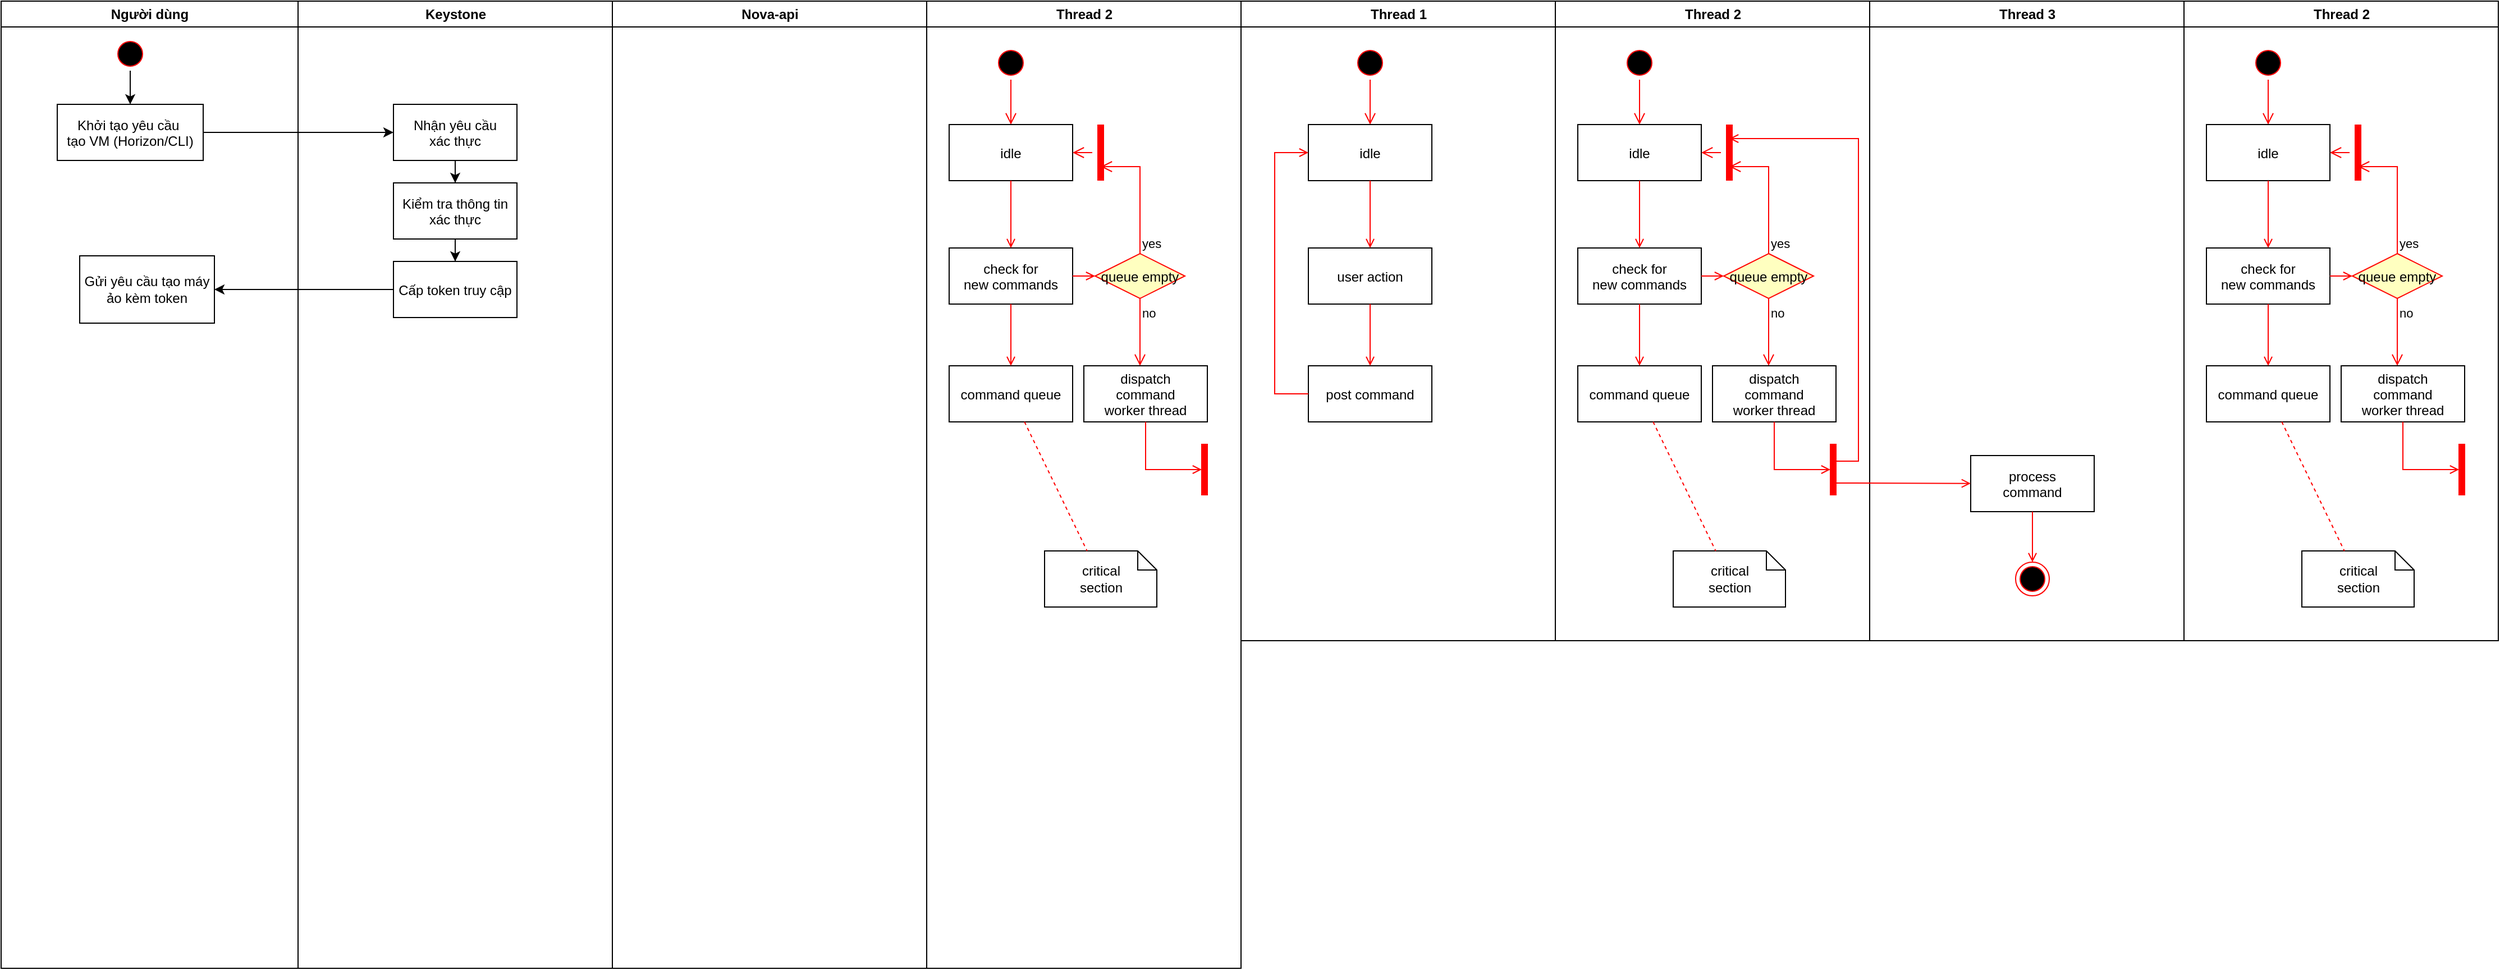 <mxfile version="28.0.7">
  <diagram name="Page-1" id="e7e014a7-5840-1c2e-5031-d8a46d1fe8dd">
    <mxGraphModel dx="1414" dy="642" grid="1" gridSize="10" guides="1" tooltips="1" connect="1" arrows="1" fold="1" page="1" pageScale="1" pageWidth="1169" pageHeight="826" background="none" math="0" shadow="0">
      <root>
        <mxCell id="0" />
        <mxCell id="1" parent="0" />
        <mxCell id="2" value="Người dùng" style="swimlane;whiteSpace=wrap" parent="1" vertex="1">
          <mxGeometry x="180" y="128" width="264.5" height="862" as="geometry" />
        </mxCell>
        <mxCell id="4vjb239dcJdlYheojxHy-130" style="edgeStyle=orthogonalEdgeStyle;rounded=0;orthogonalLoop=1;jettySize=auto;html=1;" edge="1" parent="2" source="5" target="7">
          <mxGeometry relative="1" as="geometry" />
        </mxCell>
        <mxCell id="5" value="" style="ellipse;shape=startState;fillColor=#000000;strokeColor=#ff0000;" parent="2" vertex="1">
          <mxGeometry x="100" y="32" width="30" height="30" as="geometry" />
        </mxCell>
        <mxCell id="7" value="Khởi tạo yêu cầu &#xa;tạo VM (Horizon/CLI)" style="direction=west;" parent="2" vertex="1">
          <mxGeometry x="50" y="92" width="130" height="50" as="geometry" />
        </mxCell>
        <mxCell id="4vjb239dcJdlYheojxHy-128" value="Gửi yêu cầu tạo máy ảo kèm token" style="whiteSpace=wrap;html=1;" vertex="1" parent="2">
          <mxGeometry x="70" y="227" width="120" height="60" as="geometry" />
        </mxCell>
        <mxCell id="3" value="Keystone" style="swimlane;whiteSpace=wrap" parent="1" vertex="1">
          <mxGeometry x="444.5" y="128" width="280" height="862" as="geometry" />
        </mxCell>
        <mxCell id="4vjb239dcJdlYheojxHy-124" style="edgeStyle=orthogonalEdgeStyle;rounded=0;orthogonalLoop=1;jettySize=auto;html=1;" edge="1" parent="3" source="8" target="4vjb239dcJdlYheojxHy-117">
          <mxGeometry relative="1" as="geometry" />
        </mxCell>
        <mxCell id="8" value="Nhận yêu cầu&#xa;xác thực" style="" parent="3" vertex="1">
          <mxGeometry x="85" y="92" width="110" height="50" as="geometry" />
        </mxCell>
        <mxCell id="4vjb239dcJdlYheojxHy-125" style="edgeStyle=orthogonalEdgeStyle;rounded=0;orthogonalLoop=1;jettySize=auto;html=1;entryX=0.5;entryY=0;entryDx=0;entryDy=0;" edge="1" parent="3" source="4vjb239dcJdlYheojxHy-117" target="4vjb239dcJdlYheojxHy-119">
          <mxGeometry relative="1" as="geometry" />
        </mxCell>
        <mxCell id="4vjb239dcJdlYheojxHy-117" value="Kiểm tra thông tin&#xa;xác thực" style="" vertex="1" parent="3">
          <mxGeometry x="85" y="162" width="110" height="50" as="geometry" />
        </mxCell>
        <mxCell id="4vjb239dcJdlYheojxHy-119" value="Cấp token truy cập" style="" vertex="1" parent="3">
          <mxGeometry x="85" y="232" width="110" height="50" as="geometry" />
        </mxCell>
        <mxCell id="4" value="Nova-api" style="swimlane;whiteSpace=wrap;startSize=23;" parent="1" vertex="1">
          <mxGeometry x="724.5" y="128" width="280" height="862" as="geometry" />
        </mxCell>
        <mxCell id="4vjb239dcJdlYheojxHy-41" value="Thread 2" style="swimlane;whiteSpace=wrap" vertex="1" parent="1">
          <mxGeometry x="1004.5" y="128" width="280" height="862" as="geometry" />
        </mxCell>
        <mxCell id="4vjb239dcJdlYheojxHy-42" value="" style="ellipse;shape=startState;fillColor=#000000;strokeColor=#ff0000;" vertex="1" parent="4vjb239dcJdlYheojxHy-41">
          <mxGeometry x="60" y="40" width="30" height="30" as="geometry" />
        </mxCell>
        <mxCell id="4vjb239dcJdlYheojxHy-43" value="" style="edgeStyle=elbowEdgeStyle;elbow=horizontal;verticalAlign=bottom;endArrow=open;endSize=8;strokeColor=#FF0000;endFill=1;rounded=0" edge="1" parent="4vjb239dcJdlYheojxHy-41" source="4vjb239dcJdlYheojxHy-42" target="4vjb239dcJdlYheojxHy-44">
          <mxGeometry x="40" y="20" as="geometry">
            <mxPoint x="55" y="90" as="targetPoint" />
          </mxGeometry>
        </mxCell>
        <mxCell id="4vjb239dcJdlYheojxHy-44" value="idle" style="" vertex="1" parent="4vjb239dcJdlYheojxHy-41">
          <mxGeometry x="20" y="110" width="110" height="50" as="geometry" />
        </mxCell>
        <mxCell id="4vjb239dcJdlYheojxHy-45" value="check for &#xa;new commands" style="" vertex="1" parent="4vjb239dcJdlYheojxHy-41">
          <mxGeometry x="20" y="220" width="110" height="50" as="geometry" />
        </mxCell>
        <mxCell id="4vjb239dcJdlYheojxHy-46" value="" style="endArrow=open;strokeColor=#FF0000;endFill=1;rounded=0" edge="1" parent="4vjb239dcJdlYheojxHy-41" source="4vjb239dcJdlYheojxHy-44" target="4vjb239dcJdlYheojxHy-45">
          <mxGeometry relative="1" as="geometry" />
        </mxCell>
        <mxCell id="4vjb239dcJdlYheojxHy-47" value="command queue" style="" vertex="1" parent="4vjb239dcJdlYheojxHy-41">
          <mxGeometry x="20" y="325" width="110" height="50" as="geometry" />
        </mxCell>
        <mxCell id="4vjb239dcJdlYheojxHy-48" value="" style="endArrow=open;strokeColor=#FF0000;endFill=1;rounded=0" edge="1" parent="4vjb239dcJdlYheojxHy-41" source="4vjb239dcJdlYheojxHy-45" target="4vjb239dcJdlYheojxHy-47">
          <mxGeometry relative="1" as="geometry" />
        </mxCell>
        <mxCell id="4vjb239dcJdlYheojxHy-49" value="queue empty" style="rhombus;fillColor=#ffffc0;strokeColor=#ff0000;" vertex="1" parent="4vjb239dcJdlYheojxHy-41">
          <mxGeometry x="150" y="225" width="80" height="40" as="geometry" />
        </mxCell>
        <mxCell id="4vjb239dcJdlYheojxHy-50" value="yes" style="edgeStyle=elbowEdgeStyle;elbow=horizontal;align=left;verticalAlign=bottom;endArrow=open;endSize=8;strokeColor=#FF0000;exitX=0.5;exitY=0;endFill=1;rounded=0;entryX=0.75;entryY=0.5;entryPerimeter=0" edge="1" parent="4vjb239dcJdlYheojxHy-41" source="4vjb239dcJdlYheojxHy-49" target="4vjb239dcJdlYheojxHy-53">
          <mxGeometry x="-1" relative="1" as="geometry">
            <mxPoint x="160" y="150" as="targetPoint" />
            <Array as="points">
              <mxPoint x="190" y="180" />
            </Array>
          </mxGeometry>
        </mxCell>
        <mxCell id="4vjb239dcJdlYheojxHy-51" value="no" style="edgeStyle=elbowEdgeStyle;elbow=horizontal;align=left;verticalAlign=top;endArrow=open;endSize=8;strokeColor=#FF0000;endFill=1;rounded=0" edge="1" parent="4vjb239dcJdlYheojxHy-41" source="4vjb239dcJdlYheojxHy-49" target="4vjb239dcJdlYheojxHy-55">
          <mxGeometry x="-1" relative="1" as="geometry">
            <mxPoint x="190" y="305" as="targetPoint" />
          </mxGeometry>
        </mxCell>
        <mxCell id="4vjb239dcJdlYheojxHy-52" value="" style="endArrow=open;strokeColor=#FF0000;endFill=1;rounded=0" edge="1" parent="4vjb239dcJdlYheojxHy-41" source="4vjb239dcJdlYheojxHy-45" target="4vjb239dcJdlYheojxHy-49">
          <mxGeometry relative="1" as="geometry" />
        </mxCell>
        <mxCell id="4vjb239dcJdlYheojxHy-53" value="" style="shape=line;strokeWidth=6;strokeColor=#ff0000;rotation=90" vertex="1" parent="4vjb239dcJdlYheojxHy-41">
          <mxGeometry x="130" y="127.5" width="50" height="15" as="geometry" />
        </mxCell>
        <mxCell id="4vjb239dcJdlYheojxHy-54" value="" style="edgeStyle=elbowEdgeStyle;elbow=horizontal;verticalAlign=bottom;endArrow=open;endSize=8;strokeColor=#FF0000;endFill=1;rounded=0" edge="1" parent="4vjb239dcJdlYheojxHy-41" source="4vjb239dcJdlYheojxHy-53" target="4vjb239dcJdlYheojxHy-44">
          <mxGeometry x="130" y="90" as="geometry">
            <mxPoint x="230" y="140" as="targetPoint" />
          </mxGeometry>
        </mxCell>
        <mxCell id="4vjb239dcJdlYheojxHy-55" value="dispatch&#xa;command&#xa;worker thread" style="" vertex="1" parent="4vjb239dcJdlYheojxHy-41">
          <mxGeometry x="140" y="325" width="110" height="50" as="geometry" />
        </mxCell>
        <mxCell id="4vjb239dcJdlYheojxHy-56" value="critical&#xa;section" style="shape=note;whiteSpace=wrap;size=17" vertex="1" parent="4vjb239dcJdlYheojxHy-41">
          <mxGeometry x="105" y="490" width="100" height="50" as="geometry" />
        </mxCell>
        <mxCell id="4vjb239dcJdlYheojxHy-57" value="" style="endArrow=none;strokeColor=#FF0000;endFill=0;rounded=0;dashed=1" edge="1" parent="4vjb239dcJdlYheojxHy-41" source="4vjb239dcJdlYheojxHy-47" target="4vjb239dcJdlYheojxHy-56">
          <mxGeometry relative="1" as="geometry" />
        </mxCell>
        <mxCell id="4vjb239dcJdlYheojxHy-58" value="" style="whiteSpace=wrap;strokeColor=#FF0000;fillColor=#FF0000" vertex="1" parent="4vjb239dcJdlYheojxHy-41">
          <mxGeometry x="245" y="395" width="5" height="45" as="geometry" />
        </mxCell>
        <mxCell id="4vjb239dcJdlYheojxHy-59" value="" style="edgeStyle=elbowEdgeStyle;elbow=horizontal;entryX=0;entryY=0.5;strokeColor=#FF0000;endArrow=open;endFill=1;rounded=0" edge="1" parent="4vjb239dcJdlYheojxHy-41" source="4vjb239dcJdlYheojxHy-55" target="4vjb239dcJdlYheojxHy-58">
          <mxGeometry width="100" height="100" relative="1" as="geometry">
            <mxPoint x="60" y="480" as="sourcePoint" />
            <mxPoint x="160" y="380" as="targetPoint" />
            <Array as="points">
              <mxPoint x="195" y="400" />
            </Array>
          </mxGeometry>
        </mxCell>
        <mxCell id="4vjb239dcJdlYheojxHy-60" value="Thread 1" style="swimlane;whiteSpace=wrap" vertex="1" parent="1">
          <mxGeometry x="1284.5" y="128" width="280" height="570" as="geometry" />
        </mxCell>
        <mxCell id="4vjb239dcJdlYheojxHy-61" value="" style="ellipse;shape=startState;fillColor=#000000;strokeColor=#ff0000;" vertex="1" parent="4vjb239dcJdlYheojxHy-60">
          <mxGeometry x="100" y="40" width="30" height="30" as="geometry" />
        </mxCell>
        <mxCell id="4vjb239dcJdlYheojxHy-62" value="" style="edgeStyle=elbowEdgeStyle;elbow=horizontal;verticalAlign=bottom;endArrow=open;endSize=8;strokeColor=#FF0000;endFill=1;rounded=0" edge="1" parent="4vjb239dcJdlYheojxHy-60" source="4vjb239dcJdlYheojxHy-61" target="4vjb239dcJdlYheojxHy-63">
          <mxGeometry x="100" y="40" as="geometry">
            <mxPoint x="115" y="110" as="targetPoint" />
          </mxGeometry>
        </mxCell>
        <mxCell id="4vjb239dcJdlYheojxHy-63" value="idle" style="" vertex="1" parent="4vjb239dcJdlYheojxHy-60">
          <mxGeometry x="60" y="110" width="110" height="50" as="geometry" />
        </mxCell>
        <mxCell id="4vjb239dcJdlYheojxHy-64" value="user action" style="" vertex="1" parent="4vjb239dcJdlYheojxHy-60">
          <mxGeometry x="60" y="220" width="110" height="50" as="geometry" />
        </mxCell>
        <mxCell id="4vjb239dcJdlYheojxHy-65" value="" style="endArrow=open;strokeColor=#FF0000;endFill=1;rounded=0" edge="1" parent="4vjb239dcJdlYheojxHy-60" source="4vjb239dcJdlYheojxHy-63" target="4vjb239dcJdlYheojxHy-64">
          <mxGeometry relative="1" as="geometry" />
        </mxCell>
        <mxCell id="4vjb239dcJdlYheojxHy-66" value="post command" style="" vertex="1" parent="4vjb239dcJdlYheojxHy-60">
          <mxGeometry x="60" y="325" width="110" height="50" as="geometry" />
        </mxCell>
        <mxCell id="4vjb239dcJdlYheojxHy-67" value="" style="endArrow=open;strokeColor=#FF0000;endFill=1;rounded=0" edge="1" parent="4vjb239dcJdlYheojxHy-60" source="4vjb239dcJdlYheojxHy-64" target="4vjb239dcJdlYheojxHy-66">
          <mxGeometry relative="1" as="geometry" />
        </mxCell>
        <mxCell id="4vjb239dcJdlYheojxHy-68" value="" style="edgeStyle=elbowEdgeStyle;elbow=horizontal;strokeColor=#FF0000;endArrow=open;endFill=1;rounded=0" edge="1" parent="4vjb239dcJdlYheojxHy-60" source="4vjb239dcJdlYheojxHy-66" target="4vjb239dcJdlYheojxHy-63">
          <mxGeometry width="100" height="100" relative="1" as="geometry">
            <mxPoint x="160" y="290" as="sourcePoint" />
            <mxPoint x="260" y="190" as="targetPoint" />
            <Array as="points">
              <mxPoint x="30" y="250" />
            </Array>
          </mxGeometry>
        </mxCell>
        <mxCell id="4vjb239dcJdlYheojxHy-69" value="Thread 2" style="swimlane;whiteSpace=wrap" vertex="1" parent="1">
          <mxGeometry x="1564.5" y="128" width="280" height="570" as="geometry" />
        </mxCell>
        <mxCell id="4vjb239dcJdlYheojxHy-70" value="" style="ellipse;shape=startState;fillColor=#000000;strokeColor=#ff0000;" vertex="1" parent="4vjb239dcJdlYheojxHy-69">
          <mxGeometry x="60" y="40" width="30" height="30" as="geometry" />
        </mxCell>
        <mxCell id="4vjb239dcJdlYheojxHy-71" value="" style="edgeStyle=elbowEdgeStyle;elbow=horizontal;verticalAlign=bottom;endArrow=open;endSize=8;strokeColor=#FF0000;endFill=1;rounded=0" edge="1" parent="4vjb239dcJdlYheojxHy-69" source="4vjb239dcJdlYheojxHy-70" target="4vjb239dcJdlYheojxHy-72">
          <mxGeometry x="40" y="20" as="geometry">
            <mxPoint x="55" y="90" as="targetPoint" />
          </mxGeometry>
        </mxCell>
        <mxCell id="4vjb239dcJdlYheojxHy-72" value="idle" style="" vertex="1" parent="4vjb239dcJdlYheojxHy-69">
          <mxGeometry x="20" y="110" width="110" height="50" as="geometry" />
        </mxCell>
        <mxCell id="4vjb239dcJdlYheojxHy-73" value="check for &#xa;new commands" style="" vertex="1" parent="4vjb239dcJdlYheojxHy-69">
          <mxGeometry x="20" y="220" width="110" height="50" as="geometry" />
        </mxCell>
        <mxCell id="4vjb239dcJdlYheojxHy-74" value="" style="endArrow=open;strokeColor=#FF0000;endFill=1;rounded=0" edge="1" parent="4vjb239dcJdlYheojxHy-69" source="4vjb239dcJdlYheojxHy-72" target="4vjb239dcJdlYheojxHy-73">
          <mxGeometry relative="1" as="geometry" />
        </mxCell>
        <mxCell id="4vjb239dcJdlYheojxHy-75" value="command queue" style="" vertex="1" parent="4vjb239dcJdlYheojxHy-69">
          <mxGeometry x="20" y="325" width="110" height="50" as="geometry" />
        </mxCell>
        <mxCell id="4vjb239dcJdlYheojxHy-76" value="" style="endArrow=open;strokeColor=#FF0000;endFill=1;rounded=0" edge="1" parent="4vjb239dcJdlYheojxHy-69" source="4vjb239dcJdlYheojxHy-73" target="4vjb239dcJdlYheojxHy-75">
          <mxGeometry relative="1" as="geometry" />
        </mxCell>
        <mxCell id="4vjb239dcJdlYheojxHy-77" value="queue empty" style="rhombus;fillColor=#ffffc0;strokeColor=#ff0000;" vertex="1" parent="4vjb239dcJdlYheojxHy-69">
          <mxGeometry x="150" y="225" width="80" height="40" as="geometry" />
        </mxCell>
        <mxCell id="4vjb239dcJdlYheojxHy-78" value="yes" style="edgeStyle=elbowEdgeStyle;elbow=horizontal;align=left;verticalAlign=bottom;endArrow=open;endSize=8;strokeColor=#FF0000;exitX=0.5;exitY=0;endFill=1;rounded=0;entryX=0.75;entryY=0.5;entryPerimeter=0" edge="1" parent="4vjb239dcJdlYheojxHy-69" source="4vjb239dcJdlYheojxHy-77" target="4vjb239dcJdlYheojxHy-81">
          <mxGeometry x="-1" relative="1" as="geometry">
            <mxPoint x="160" y="150" as="targetPoint" />
            <Array as="points">
              <mxPoint x="190" y="180" />
            </Array>
          </mxGeometry>
        </mxCell>
        <mxCell id="4vjb239dcJdlYheojxHy-79" value="no" style="edgeStyle=elbowEdgeStyle;elbow=horizontal;align=left;verticalAlign=top;endArrow=open;endSize=8;strokeColor=#FF0000;endFill=1;rounded=0" edge="1" parent="4vjb239dcJdlYheojxHy-69" source="4vjb239dcJdlYheojxHy-77" target="4vjb239dcJdlYheojxHy-83">
          <mxGeometry x="-1" relative="1" as="geometry">
            <mxPoint x="190" y="305" as="targetPoint" />
          </mxGeometry>
        </mxCell>
        <mxCell id="4vjb239dcJdlYheojxHy-80" value="" style="endArrow=open;strokeColor=#FF0000;endFill=1;rounded=0" edge="1" parent="4vjb239dcJdlYheojxHy-69" source="4vjb239dcJdlYheojxHy-73" target="4vjb239dcJdlYheojxHy-77">
          <mxGeometry relative="1" as="geometry" />
        </mxCell>
        <mxCell id="4vjb239dcJdlYheojxHy-81" value="" style="shape=line;strokeWidth=6;strokeColor=#ff0000;rotation=90" vertex="1" parent="4vjb239dcJdlYheojxHy-69">
          <mxGeometry x="130" y="127.5" width="50" height="15" as="geometry" />
        </mxCell>
        <mxCell id="4vjb239dcJdlYheojxHy-82" value="" style="edgeStyle=elbowEdgeStyle;elbow=horizontal;verticalAlign=bottom;endArrow=open;endSize=8;strokeColor=#FF0000;endFill=1;rounded=0" edge="1" parent="4vjb239dcJdlYheojxHy-69" source="4vjb239dcJdlYheojxHy-81" target="4vjb239dcJdlYheojxHy-72">
          <mxGeometry x="130" y="90" as="geometry">
            <mxPoint x="230" y="140" as="targetPoint" />
          </mxGeometry>
        </mxCell>
        <mxCell id="4vjb239dcJdlYheojxHy-83" value="dispatch&#xa;command&#xa;worker thread" style="" vertex="1" parent="4vjb239dcJdlYheojxHy-69">
          <mxGeometry x="140" y="325" width="110" height="50" as="geometry" />
        </mxCell>
        <mxCell id="4vjb239dcJdlYheojxHy-84" value="critical&#xa;section" style="shape=note;whiteSpace=wrap;size=17" vertex="1" parent="4vjb239dcJdlYheojxHy-69">
          <mxGeometry x="105" y="490" width="100" height="50" as="geometry" />
        </mxCell>
        <mxCell id="4vjb239dcJdlYheojxHy-85" value="" style="endArrow=none;strokeColor=#FF0000;endFill=0;rounded=0;dashed=1" edge="1" parent="4vjb239dcJdlYheojxHy-69" source="4vjb239dcJdlYheojxHy-75" target="4vjb239dcJdlYheojxHy-84">
          <mxGeometry relative="1" as="geometry" />
        </mxCell>
        <mxCell id="4vjb239dcJdlYheojxHy-86" value="" style="whiteSpace=wrap;strokeColor=#FF0000;fillColor=#FF0000" vertex="1" parent="4vjb239dcJdlYheojxHy-69">
          <mxGeometry x="245" y="395" width="5" height="45" as="geometry" />
        </mxCell>
        <mxCell id="4vjb239dcJdlYheojxHy-87" value="" style="edgeStyle=elbowEdgeStyle;elbow=horizontal;entryX=0;entryY=0.5;strokeColor=#FF0000;endArrow=open;endFill=1;rounded=0" edge="1" parent="4vjb239dcJdlYheojxHy-69" source="4vjb239dcJdlYheojxHy-83" target="4vjb239dcJdlYheojxHy-86">
          <mxGeometry width="100" height="100" relative="1" as="geometry">
            <mxPoint x="60" y="480" as="sourcePoint" />
            <mxPoint x="160" y="380" as="targetPoint" />
            <Array as="points">
              <mxPoint x="195" y="400" />
            </Array>
          </mxGeometry>
        </mxCell>
        <mxCell id="4vjb239dcJdlYheojxHy-88" value="Thread 3" style="swimlane;whiteSpace=wrap" vertex="1" parent="1">
          <mxGeometry x="1844.5" y="128" width="280" height="570" as="geometry" />
        </mxCell>
        <mxCell id="4vjb239dcJdlYheojxHy-89" value="process&#xa;command" style="" vertex="1" parent="4vjb239dcJdlYheojxHy-88">
          <mxGeometry x="90" y="405" width="110" height="50" as="geometry" />
        </mxCell>
        <mxCell id="4vjb239dcJdlYheojxHy-90" value="" style="edgeStyle=elbowEdgeStyle;elbow=horizontal;strokeColor=#FF0000;endArrow=open;endFill=1;rounded=0;entryX=0.25;entryY=0.5;entryPerimeter=0" edge="1" parent="4vjb239dcJdlYheojxHy-88" target="4vjb239dcJdlYheojxHy-81">
          <mxGeometry width="100" height="100" relative="1" as="geometry">
            <mxPoint x="-30" y="410" as="sourcePoint" />
            <mxPoint x="-120" y="120" as="targetPoint" />
            <Array as="points">
              <mxPoint x="-10" y="135" />
            </Array>
          </mxGeometry>
        </mxCell>
        <mxCell id="4vjb239dcJdlYheojxHy-91" value="" style="edgeStyle=none;strokeColor=#FF0000;endArrow=open;endFill=1;rounded=0" edge="1" parent="4vjb239dcJdlYheojxHy-88" target="4vjb239dcJdlYheojxHy-89">
          <mxGeometry width="100" height="100" relative="1" as="geometry">
            <mxPoint x="-30" y="429.5" as="sourcePoint" />
            <mxPoint x="90" y="429.5" as="targetPoint" />
          </mxGeometry>
        </mxCell>
        <mxCell id="4vjb239dcJdlYheojxHy-92" value="" style="ellipse;shape=endState;fillColor=#000000;strokeColor=#ff0000" vertex="1" parent="4vjb239dcJdlYheojxHy-88">
          <mxGeometry x="130" y="500" width="30" height="30" as="geometry" />
        </mxCell>
        <mxCell id="4vjb239dcJdlYheojxHy-93" value="" style="endArrow=open;strokeColor=#FF0000;endFill=1;rounded=0" edge="1" parent="4vjb239dcJdlYheojxHy-88" source="4vjb239dcJdlYheojxHy-89" target="4vjb239dcJdlYheojxHy-92">
          <mxGeometry relative="1" as="geometry" />
        </mxCell>
        <mxCell id="4vjb239dcJdlYheojxHy-94" value="Thread 2" style="swimlane;whiteSpace=wrap" vertex="1" parent="1">
          <mxGeometry x="2124.5" y="128" width="280" height="570" as="geometry" />
        </mxCell>
        <mxCell id="4vjb239dcJdlYheojxHy-95" value="" style="ellipse;shape=startState;fillColor=#000000;strokeColor=#ff0000;" vertex="1" parent="4vjb239dcJdlYheojxHy-94">
          <mxGeometry x="60" y="40" width="30" height="30" as="geometry" />
        </mxCell>
        <mxCell id="4vjb239dcJdlYheojxHy-96" value="" style="edgeStyle=elbowEdgeStyle;elbow=horizontal;verticalAlign=bottom;endArrow=open;endSize=8;strokeColor=#FF0000;endFill=1;rounded=0" edge="1" parent="4vjb239dcJdlYheojxHy-94" source="4vjb239dcJdlYheojxHy-95" target="4vjb239dcJdlYheojxHy-97">
          <mxGeometry x="40" y="20" as="geometry">
            <mxPoint x="55" y="90" as="targetPoint" />
          </mxGeometry>
        </mxCell>
        <mxCell id="4vjb239dcJdlYheojxHy-97" value="idle" style="" vertex="1" parent="4vjb239dcJdlYheojxHy-94">
          <mxGeometry x="20" y="110" width="110" height="50" as="geometry" />
        </mxCell>
        <mxCell id="4vjb239dcJdlYheojxHy-98" value="check for &#xa;new commands" style="" vertex="1" parent="4vjb239dcJdlYheojxHy-94">
          <mxGeometry x="20" y="220" width="110" height="50" as="geometry" />
        </mxCell>
        <mxCell id="4vjb239dcJdlYheojxHy-99" value="" style="endArrow=open;strokeColor=#FF0000;endFill=1;rounded=0" edge="1" parent="4vjb239dcJdlYheojxHy-94" source="4vjb239dcJdlYheojxHy-97" target="4vjb239dcJdlYheojxHy-98">
          <mxGeometry relative="1" as="geometry" />
        </mxCell>
        <mxCell id="4vjb239dcJdlYheojxHy-100" value="command queue" style="" vertex="1" parent="4vjb239dcJdlYheojxHy-94">
          <mxGeometry x="20" y="325" width="110" height="50" as="geometry" />
        </mxCell>
        <mxCell id="4vjb239dcJdlYheojxHy-101" value="" style="endArrow=open;strokeColor=#FF0000;endFill=1;rounded=0" edge="1" parent="4vjb239dcJdlYheojxHy-94" source="4vjb239dcJdlYheojxHy-98" target="4vjb239dcJdlYheojxHy-100">
          <mxGeometry relative="1" as="geometry" />
        </mxCell>
        <mxCell id="4vjb239dcJdlYheojxHy-102" value="queue empty" style="rhombus;fillColor=#ffffc0;strokeColor=#ff0000;" vertex="1" parent="4vjb239dcJdlYheojxHy-94">
          <mxGeometry x="150" y="225" width="80" height="40" as="geometry" />
        </mxCell>
        <mxCell id="4vjb239dcJdlYheojxHy-103" value="yes" style="edgeStyle=elbowEdgeStyle;elbow=horizontal;align=left;verticalAlign=bottom;endArrow=open;endSize=8;strokeColor=#FF0000;exitX=0.5;exitY=0;endFill=1;rounded=0;entryX=0.75;entryY=0.5;entryPerimeter=0" edge="1" parent="4vjb239dcJdlYheojxHy-94" source="4vjb239dcJdlYheojxHy-102" target="4vjb239dcJdlYheojxHy-106">
          <mxGeometry x="-1" relative="1" as="geometry">
            <mxPoint x="160" y="150" as="targetPoint" />
            <Array as="points">
              <mxPoint x="190" y="180" />
            </Array>
          </mxGeometry>
        </mxCell>
        <mxCell id="4vjb239dcJdlYheojxHy-104" value="no" style="edgeStyle=elbowEdgeStyle;elbow=horizontal;align=left;verticalAlign=top;endArrow=open;endSize=8;strokeColor=#FF0000;endFill=1;rounded=0" edge="1" parent="4vjb239dcJdlYheojxHy-94" source="4vjb239dcJdlYheojxHy-102" target="4vjb239dcJdlYheojxHy-108">
          <mxGeometry x="-1" relative="1" as="geometry">
            <mxPoint x="190" y="305" as="targetPoint" />
          </mxGeometry>
        </mxCell>
        <mxCell id="4vjb239dcJdlYheojxHy-105" value="" style="endArrow=open;strokeColor=#FF0000;endFill=1;rounded=0" edge="1" parent="4vjb239dcJdlYheojxHy-94" source="4vjb239dcJdlYheojxHy-98" target="4vjb239dcJdlYheojxHy-102">
          <mxGeometry relative="1" as="geometry" />
        </mxCell>
        <mxCell id="4vjb239dcJdlYheojxHy-106" value="" style="shape=line;strokeWidth=6;strokeColor=#ff0000;rotation=90" vertex="1" parent="4vjb239dcJdlYheojxHy-94">
          <mxGeometry x="130" y="127.5" width="50" height="15" as="geometry" />
        </mxCell>
        <mxCell id="4vjb239dcJdlYheojxHy-107" value="" style="edgeStyle=elbowEdgeStyle;elbow=horizontal;verticalAlign=bottom;endArrow=open;endSize=8;strokeColor=#FF0000;endFill=1;rounded=0" edge="1" parent="4vjb239dcJdlYheojxHy-94" source="4vjb239dcJdlYheojxHy-106" target="4vjb239dcJdlYheojxHy-97">
          <mxGeometry x="130" y="90" as="geometry">
            <mxPoint x="230" y="140" as="targetPoint" />
          </mxGeometry>
        </mxCell>
        <mxCell id="4vjb239dcJdlYheojxHy-108" value="dispatch&#xa;command&#xa;worker thread" style="" vertex="1" parent="4vjb239dcJdlYheojxHy-94">
          <mxGeometry x="140" y="325" width="110" height="50" as="geometry" />
        </mxCell>
        <mxCell id="4vjb239dcJdlYheojxHy-109" value="critical&#xa;section" style="shape=note;whiteSpace=wrap;size=17" vertex="1" parent="4vjb239dcJdlYheojxHy-94">
          <mxGeometry x="105" y="490" width="100" height="50" as="geometry" />
        </mxCell>
        <mxCell id="4vjb239dcJdlYheojxHy-110" value="" style="endArrow=none;strokeColor=#FF0000;endFill=0;rounded=0;dashed=1" edge="1" parent="4vjb239dcJdlYheojxHy-94" source="4vjb239dcJdlYheojxHy-100" target="4vjb239dcJdlYheojxHy-109">
          <mxGeometry relative="1" as="geometry" />
        </mxCell>
        <mxCell id="4vjb239dcJdlYheojxHy-111" value="" style="whiteSpace=wrap;strokeColor=#FF0000;fillColor=#FF0000" vertex="1" parent="4vjb239dcJdlYheojxHy-94">
          <mxGeometry x="245" y="395" width="5" height="45" as="geometry" />
        </mxCell>
        <mxCell id="4vjb239dcJdlYheojxHy-112" value="" style="edgeStyle=elbowEdgeStyle;elbow=horizontal;entryX=0;entryY=0.5;strokeColor=#FF0000;endArrow=open;endFill=1;rounded=0" edge="1" parent="4vjb239dcJdlYheojxHy-94" source="4vjb239dcJdlYheojxHy-108" target="4vjb239dcJdlYheojxHy-111">
          <mxGeometry width="100" height="100" relative="1" as="geometry">
            <mxPoint x="60" y="480" as="sourcePoint" />
            <mxPoint x="160" y="380" as="targetPoint" />
            <Array as="points">
              <mxPoint x="195" y="400" />
            </Array>
          </mxGeometry>
        </mxCell>
        <mxCell id="4vjb239dcJdlYheojxHy-123" style="edgeStyle=orthogonalEdgeStyle;rounded=0;orthogonalLoop=1;jettySize=auto;html=1;entryX=0;entryY=0.5;entryDx=0;entryDy=0;" edge="1" parent="1" source="7" target="8">
          <mxGeometry relative="1" as="geometry" />
        </mxCell>
        <mxCell id="4vjb239dcJdlYheojxHy-129" value="" style="edgeStyle=orthogonalEdgeStyle;rounded=0;orthogonalLoop=1;jettySize=auto;html=1;" edge="1" parent="1" source="4vjb239dcJdlYheojxHy-119" target="4vjb239dcJdlYheojxHy-128">
          <mxGeometry relative="1" as="geometry" />
        </mxCell>
      </root>
    </mxGraphModel>
  </diagram>
</mxfile>
